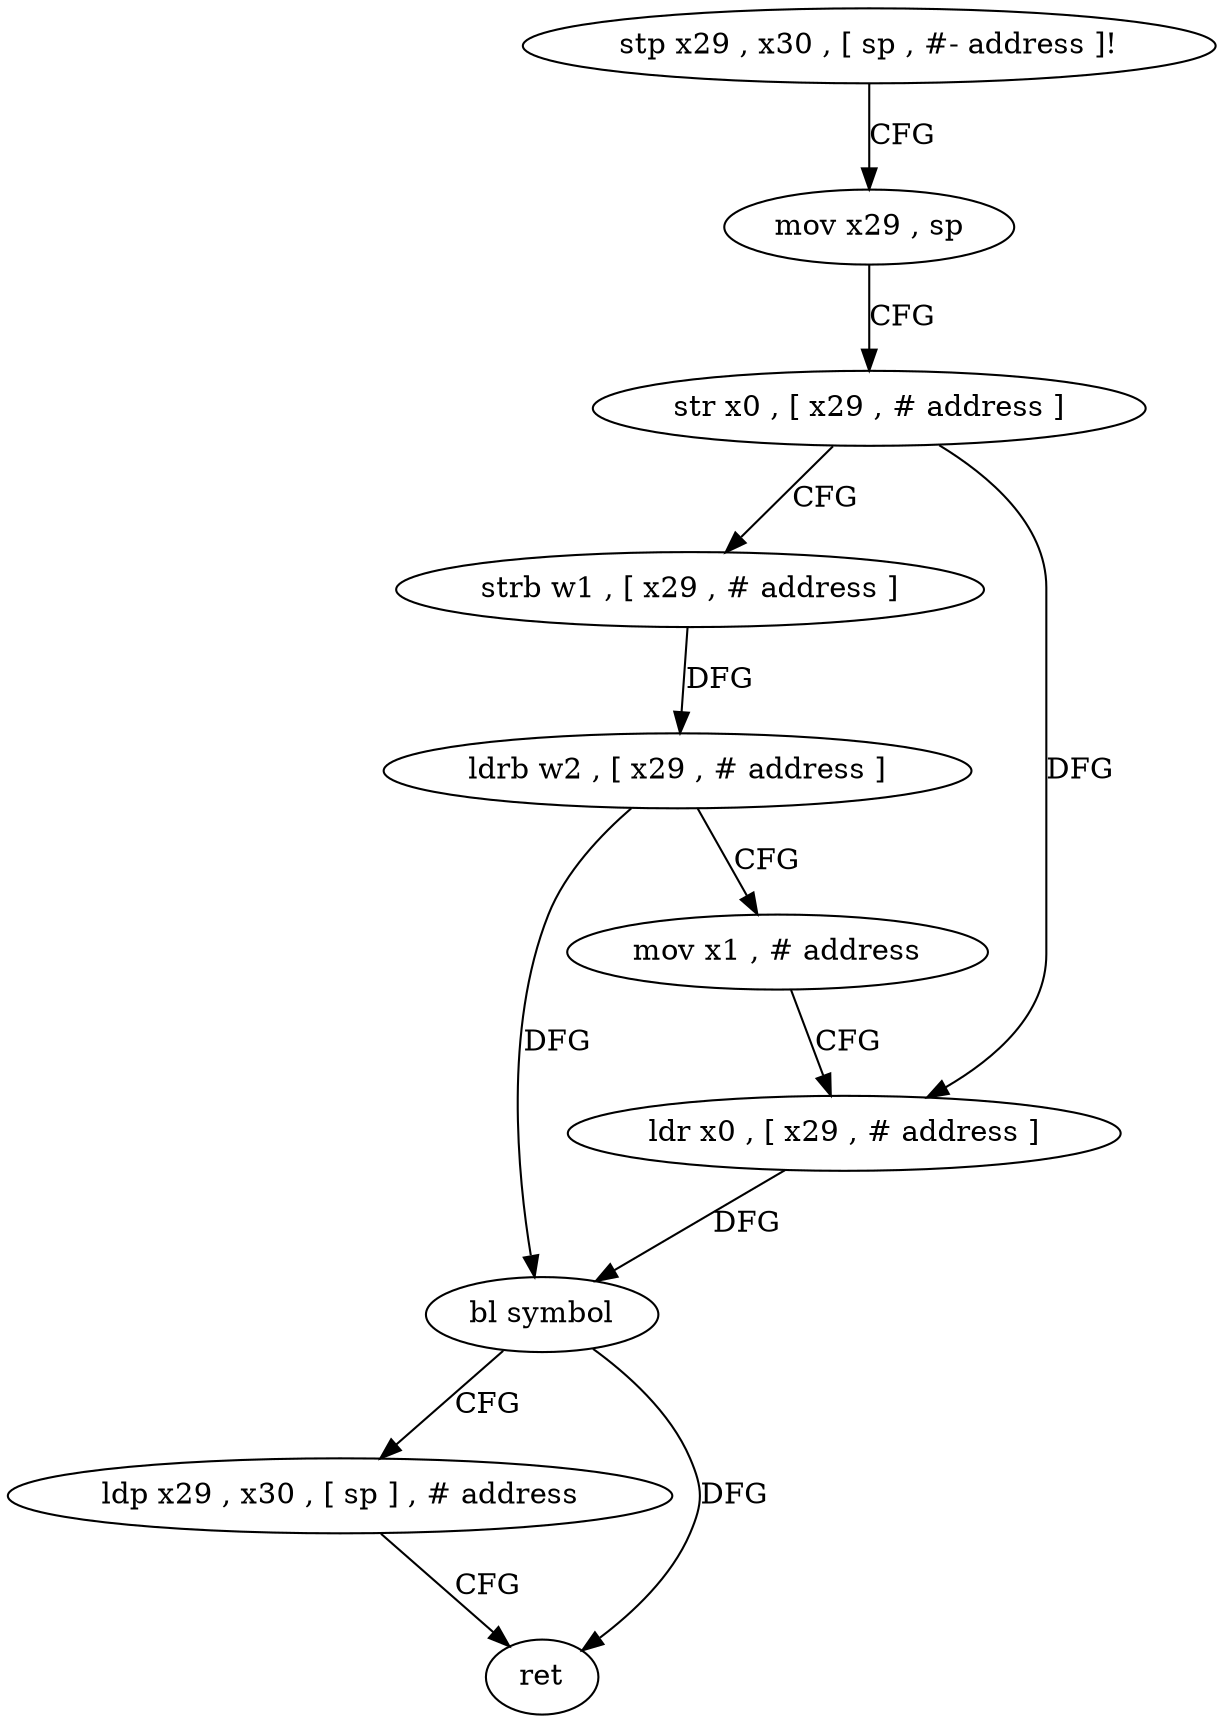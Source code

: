 digraph "func" {
"4381696" [label = "stp x29 , x30 , [ sp , #- address ]!" ]
"4381700" [label = "mov x29 , sp" ]
"4381704" [label = "str x0 , [ x29 , # address ]" ]
"4381708" [label = "strb w1 , [ x29 , # address ]" ]
"4381712" [label = "ldrb w2 , [ x29 , # address ]" ]
"4381716" [label = "mov x1 , # address" ]
"4381720" [label = "ldr x0 , [ x29 , # address ]" ]
"4381724" [label = "bl symbol" ]
"4381728" [label = "ldp x29 , x30 , [ sp ] , # address" ]
"4381732" [label = "ret" ]
"4381696" -> "4381700" [ label = "CFG" ]
"4381700" -> "4381704" [ label = "CFG" ]
"4381704" -> "4381708" [ label = "CFG" ]
"4381704" -> "4381720" [ label = "DFG" ]
"4381708" -> "4381712" [ label = "DFG" ]
"4381712" -> "4381716" [ label = "CFG" ]
"4381712" -> "4381724" [ label = "DFG" ]
"4381716" -> "4381720" [ label = "CFG" ]
"4381720" -> "4381724" [ label = "DFG" ]
"4381724" -> "4381728" [ label = "CFG" ]
"4381724" -> "4381732" [ label = "DFG" ]
"4381728" -> "4381732" [ label = "CFG" ]
}
